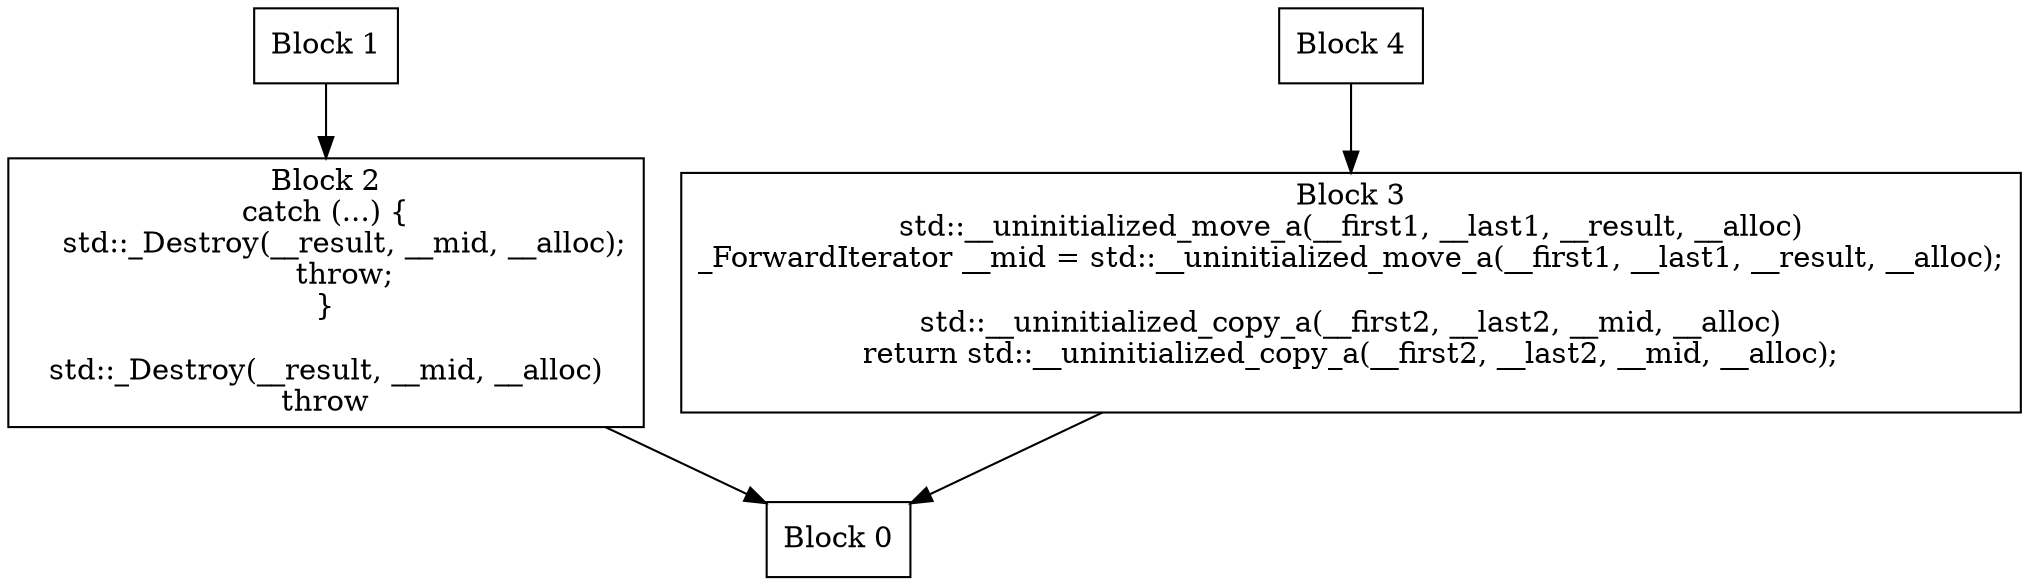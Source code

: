 digraph CFG {
  node [shape=box];
  0 [label="Block 0\n"];
  1 [label="Block 1\n"];
  2 [label="Block 2\ncatch (...) {
    std::_Destroy(__result, __mid, __alloc);
    throw;
}
\nstd::_Destroy(__result, __mid, __alloc)\nthrow\n"];
  3 [label="Block 3\nstd::__uninitialized_move_a(__first1, __last1, __result, __alloc)\n_ForwardIterator __mid = std::__uninitialized_move_a(__first1, __last1, __result, __alloc);
\nstd::__uninitialized_copy_a(__first2, __last2, __mid, __alloc)\nreturn std::__uninitialized_copy_a(__first2, __last2, __mid, __alloc);
\n"];
  4 [label="Block 4\n"];
  1 -> 2;
  2 -> 0;
  3 -> 0;
  4 -> 3;
}
